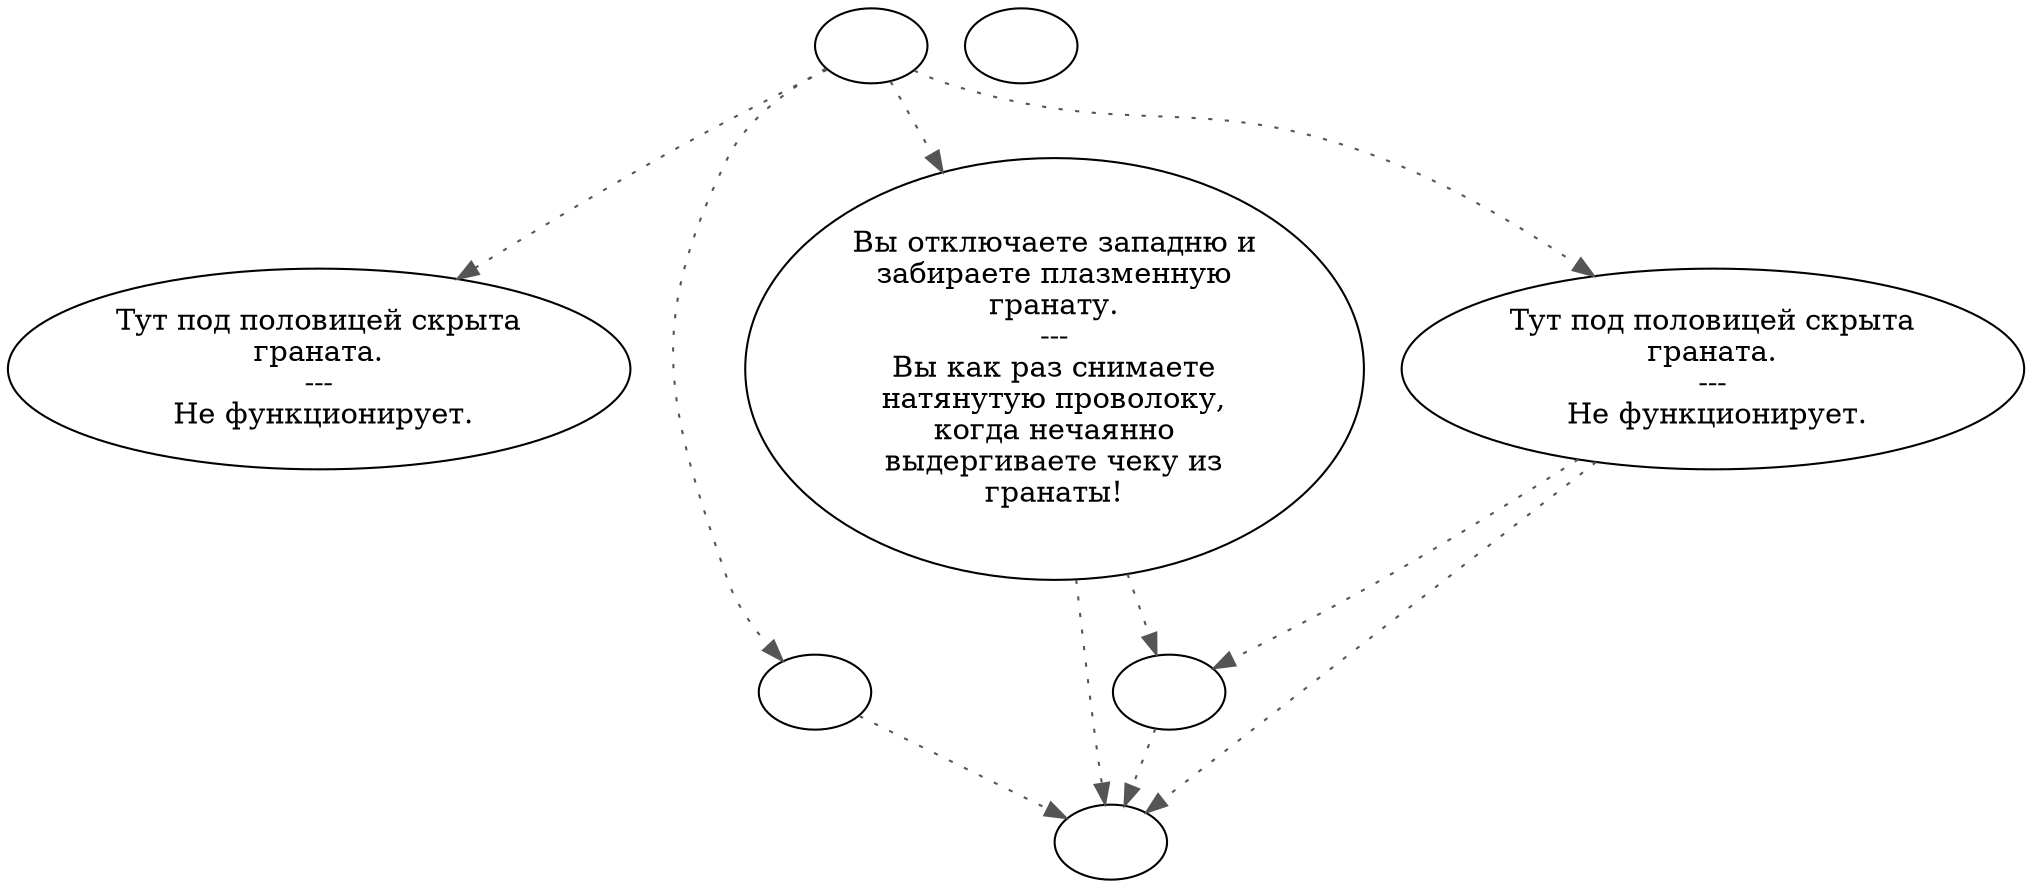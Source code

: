 digraph vboom {
  "start" [style=filled       fillcolor="#FFFFFF"       color="#000000"]
  "start" -> "description_p_proc" [style=dotted color="#555555"]
  "start" -> "look_at_p_proc" [style=dotted color="#555555"]
  "start" -> "use_skill_on_p_proc" [style=dotted color="#555555"]
  "start" -> "spatial_p_proc" [style=dotted color="#555555"]
  "start" [label=""]
  "description_p_proc" [style=filled       fillcolor="#FFFFFF"       color="#000000"]
  "description_p_proc" [label="Тут под половицей скрыта\nграната.\n---\n Не функционирует."]
  "look_at_p_proc" [style=filled       fillcolor="#FFFFFF"       color="#000000"]
  "look_at_p_proc" -> "deallocate" [style=dotted color="#555555"]
  "look_at_p_proc" [label=""]
  "spatial_p_proc" [style=filled       fillcolor="#FFFFFF"       color="#000000"]
  "spatial_p_proc" -> "deallocate" [style=dotted color="#555555"]
  "spatial_p_proc" -> "detonate" [style=dotted color="#555555"]
  "spatial_p_proc" [label="Тут под половицей скрыта\nграната.\n---\n Не функционирует."]
  "use_skill_on_p_proc" [style=filled       fillcolor="#FFFFFF"       color="#000000"]
  "use_skill_on_p_proc" -> "deallocate" [style=dotted color="#555555"]
  "use_skill_on_p_proc" -> "detonate" [style=dotted color="#555555"]
  "use_skill_on_p_proc" [label="Вы отключаете западню и\nзабираете плазменную\nгранату.\n---\nВы как раз снимаете\nнатянутую проволоку,\nкогда нечаянно\nвыдергиваете чеку из\nгранаты!"]
  "deallocate" [style=filled       fillcolor="#FFFFFF"       color="#000000"]
  "deallocate" [label=""]
  "detonate" [style=filled       fillcolor="#FFFFFF"       color="#000000"]
  "detonate" -> "deallocate" [style=dotted color="#555555"]
  "detonate" [label=""]
  "plasma_death" [style=filled       fillcolor="#FFFFFF"       color="#000000"]
  "plasma_death" [label=""]
}